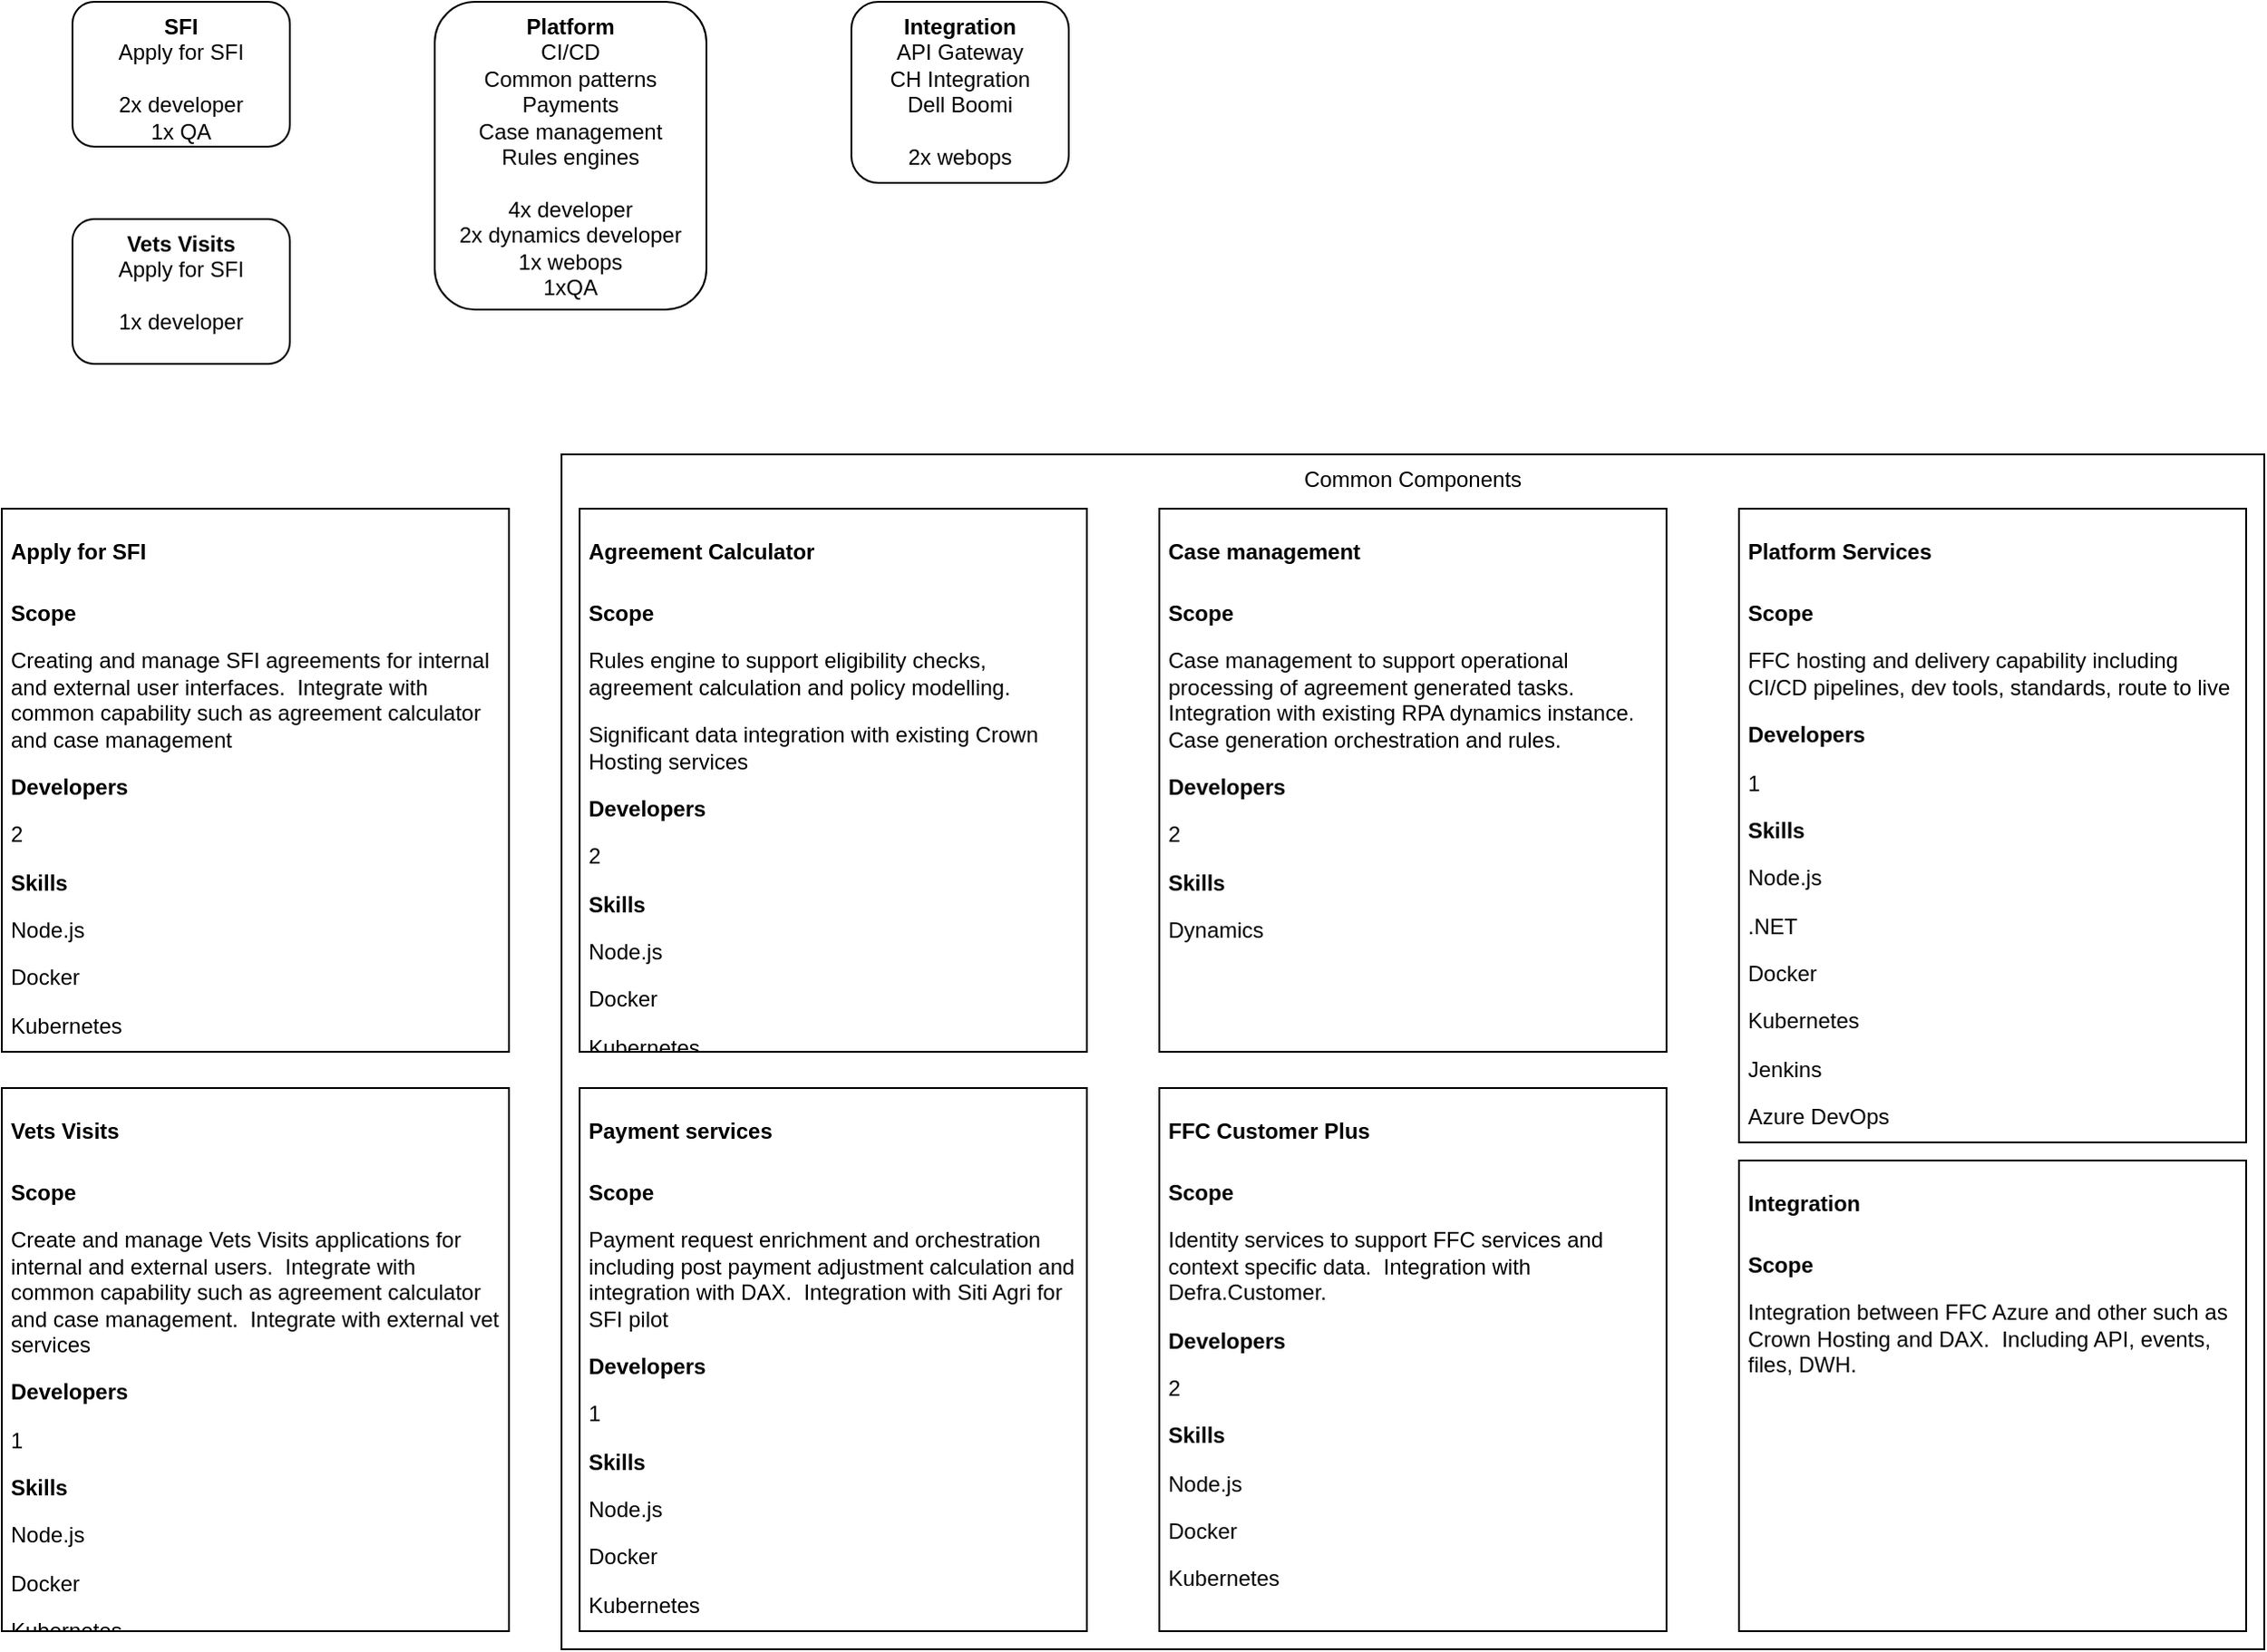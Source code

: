 <mxfile version="15.4.3" type="github">
  <diagram id="nyiL7eAwjt1zNVLjtlwg" name="Page-1">
    <mxGraphModel dx="1422" dy="762" grid="1" gridSize="10" guides="1" tooltips="1" connect="1" arrows="1" fold="1" page="1" pageScale="1" pageWidth="827" pageHeight="1169" math="0" shadow="0">
      <root>
        <mxCell id="0" />
        <mxCell id="1" parent="0" />
        <mxCell id="pby4R0IIR9z8Qsa8YKlG-10" value="Common Components" style="rounded=0;whiteSpace=wrap;html=1;fontSize=12;strokeColor=default;verticalAlign=top;" vertex="1" parent="1">
          <mxGeometry x="350" y="410" width="940" height="660" as="geometry" />
        </mxCell>
        <mxCell id="cNJyM7TGQfyF_yB1Wfk2-1" value="&lt;b&gt;SFI&lt;/b&gt;&lt;br&gt;Apply for SFI&lt;br&gt;&lt;br&gt;2x developer&lt;br&gt;1x QA" style="rounded=1;whiteSpace=wrap;html=1;verticalAlign=top;" parent="1" vertex="1">
          <mxGeometry x="80" y="160" width="120" height="80" as="geometry" />
        </mxCell>
        <mxCell id="cNJyM7TGQfyF_yB1Wfk2-2" value="&lt;b&gt;Platform&lt;/b&gt;&lt;br&gt;CI/CD&lt;br&gt;Common patterns&lt;br&gt;Payments&lt;br&gt;Case management&lt;br&gt;Rules engines&lt;br&gt;&lt;br&gt;4x developer&lt;br&gt;2x dynamics developer&lt;br&gt;1x webops&lt;br&gt;1xQA" style="rounded=1;whiteSpace=wrap;html=1;verticalAlign=top;" parent="1" vertex="1">
          <mxGeometry x="280" y="160" width="150" height="170" as="geometry" />
        </mxCell>
        <mxCell id="cNJyM7TGQfyF_yB1Wfk2-3" value="&lt;b&gt;Integration&lt;/b&gt;&lt;br&gt;API Gateway&lt;br&gt;CH Integration&lt;br&gt;Dell Boomi&lt;br&gt;&lt;br&gt;2x webops" style="rounded=1;whiteSpace=wrap;html=1;verticalAlign=top;" parent="1" vertex="1">
          <mxGeometry x="510" y="160" width="120" height="100" as="geometry" />
        </mxCell>
        <mxCell id="cNJyM7TGQfyF_yB1Wfk2-4" value="&lt;b&gt;Vets Visits&lt;/b&gt;&lt;br&gt;Apply for SFI&lt;br&gt;&lt;br&gt;1x developer" style="rounded=1;whiteSpace=wrap;html=1;verticalAlign=top;" parent="1" vertex="1">
          <mxGeometry x="80" y="280" width="120" height="80" as="geometry" />
        </mxCell>
        <mxCell id="pby4R0IIR9z8Qsa8YKlG-2" value="&lt;h1&gt;&lt;font style=&quot;font-size: 12px&quot;&gt;Apply for SFI&lt;/font&gt;&lt;/h1&gt;&lt;p&gt;&lt;b&gt;Scope&lt;/b&gt;&lt;/p&gt;&lt;p&gt;Creating and manage SFI agreements for internal and external user interfaces.&amp;nbsp; Integrate with common capability such as agreement calculator and case management&lt;/p&gt;&lt;p&gt;&lt;b&gt;Developers&lt;/b&gt;&lt;/p&gt;&lt;p&gt;2&lt;/p&gt;&lt;p&gt;&lt;b&gt;Skills&lt;/b&gt;&lt;/p&gt;&lt;p&gt;Node.js&lt;/p&gt;&lt;p&gt;Docker&lt;/p&gt;&lt;p&gt;Kubernetes&lt;/p&gt;" style="text;html=1;strokeColor=default;fillColor=none;spacing=5;spacingTop=-20;whiteSpace=wrap;overflow=hidden;rounded=0;" vertex="1" parent="1">
          <mxGeometry x="41" y="440" width="280" height="300" as="geometry" />
        </mxCell>
        <mxCell id="pby4R0IIR9z8Qsa8YKlG-3" value="&lt;h1&gt;&lt;font style=&quot;font-size: 12px&quot;&gt;Agreement Calculator&lt;/font&gt;&lt;/h1&gt;&lt;p&gt;&lt;b&gt;Scope&lt;/b&gt;&lt;/p&gt;&lt;p&gt;Rules engine to support eligibility checks, agreement calculation and policy modelling.&lt;/p&gt;&lt;p&gt;Significant data integration with existing Crown Hosting services&lt;/p&gt;&lt;p&gt;&lt;b&gt;Developers&lt;/b&gt;&lt;/p&gt;&lt;p&gt;2&lt;/p&gt;&lt;p&gt;&lt;b&gt;Skills&lt;/b&gt;&lt;/p&gt;&lt;p&gt;Node.js&lt;/p&gt;&lt;p&gt;Docker&lt;/p&gt;&lt;p&gt;Kubernetes&lt;/p&gt;" style="text;html=1;strokeColor=default;fillColor=none;spacing=5;spacingTop=-20;whiteSpace=wrap;overflow=hidden;rounded=0;" vertex="1" parent="1">
          <mxGeometry x="360" y="440" width="280" height="300" as="geometry" />
        </mxCell>
        <mxCell id="pby4R0IIR9z8Qsa8YKlG-4" value="&lt;h1&gt;&lt;font style=&quot;font-size: 12px&quot;&gt;Vets Visits&lt;/font&gt;&lt;/h1&gt;&lt;p&gt;&lt;b&gt;Scope&lt;/b&gt;&lt;/p&gt;&lt;p&gt;Create and manage Vets Visits applications for internal and external users.&amp;nbsp; Integrate with common capability such as agreement calculator and case management.&amp;nbsp; Integrate with external vet services&lt;/p&gt;&lt;p&gt;&lt;b&gt;Developers&lt;/b&gt;&lt;/p&gt;&lt;p&gt;1&lt;/p&gt;&lt;p&gt;&lt;b&gt;Skills&lt;/b&gt;&lt;/p&gt;&lt;p&gt;Node.js&lt;/p&gt;&lt;p&gt;Docker&lt;/p&gt;&lt;p&gt;Kubernetes&lt;/p&gt;" style="text;html=1;strokeColor=default;fillColor=none;spacing=5;spacingTop=-20;whiteSpace=wrap;overflow=hidden;rounded=0;" vertex="1" parent="1">
          <mxGeometry x="41" y="760" width="280" height="300" as="geometry" />
        </mxCell>
        <mxCell id="pby4R0IIR9z8Qsa8YKlG-5" value="&lt;h1&gt;&lt;span style=&quot;font-size: 12px&quot;&gt;Payment services&lt;/span&gt;&lt;/h1&gt;&lt;p&gt;&lt;b&gt;Scope&lt;/b&gt;&lt;/p&gt;&lt;p&gt;Payment request enrichment and orchestration including post payment adjustment calculation and integration with DAX.&amp;nbsp; Integration with Siti Agri for SFI pilot&lt;/p&gt;&lt;p&gt;&lt;b&gt;Developers&lt;/b&gt;&lt;/p&gt;&lt;p&gt;1&lt;/p&gt;&lt;p&gt;&lt;b&gt;Skills&lt;/b&gt;&lt;/p&gt;&lt;p&gt;Node.js&lt;/p&gt;&lt;p&gt;Docker&lt;/p&gt;&lt;p&gt;Kubernetes&lt;/p&gt;" style="text;html=1;strokeColor=default;fillColor=none;spacing=5;spacingTop=-20;whiteSpace=wrap;overflow=hidden;rounded=0;" vertex="1" parent="1">
          <mxGeometry x="360" y="760" width="280" height="300" as="geometry" />
        </mxCell>
        <mxCell id="pby4R0IIR9z8Qsa8YKlG-6" value="&lt;h1&gt;&lt;span style=&quot;font-size: 12px&quot;&gt;Case management&lt;/span&gt;&lt;/h1&gt;&lt;p&gt;&lt;b&gt;Scope&lt;/b&gt;&lt;/p&gt;&lt;p&gt;Case management to support operational processing of agreement generated tasks.&amp;nbsp; Integration with existing RPA dynamics instance.&amp;nbsp; Case generation orchestration and rules.&lt;/p&gt;&lt;p&gt;&lt;b&gt;Developers&lt;/b&gt;&lt;/p&gt;&lt;p&gt;2&lt;/p&gt;&lt;p&gt;&lt;b&gt;Skills&lt;/b&gt;&lt;/p&gt;&lt;p&gt;Dynamics&lt;/p&gt;" style="text;html=1;strokeColor=default;fillColor=none;spacing=5;spacingTop=-20;whiteSpace=wrap;overflow=hidden;rounded=0;" vertex="1" parent="1">
          <mxGeometry x="680" y="440" width="280" height="300" as="geometry" />
        </mxCell>
        <mxCell id="pby4R0IIR9z8Qsa8YKlG-7" value="&lt;h1&gt;&lt;span style=&quot;font-size: 12px&quot;&gt;FFC Customer Plus&lt;/span&gt;&lt;/h1&gt;&lt;p&gt;&lt;b&gt;Scope&lt;/b&gt;&lt;/p&gt;&lt;p&gt;&lt;span&gt;Identity services to support FFC services and context specific data.&amp;nbsp; Integration with Defra.Customer.&lt;/span&gt;&lt;/p&gt;&lt;p&gt;&lt;b&gt;Developers&lt;/b&gt;&lt;br&gt;&lt;/p&gt;&lt;p&gt;2&lt;/p&gt;&lt;p&gt;&lt;b&gt;Skills&lt;/b&gt;&lt;/p&gt;&lt;p&gt;Node.js&lt;/p&gt;&lt;p&gt;Docker&lt;/p&gt;&lt;p&gt;Kubernetes&lt;/p&gt;" style="text;html=1;strokeColor=default;fillColor=none;spacing=5;spacingTop=-20;whiteSpace=wrap;overflow=hidden;rounded=0;" vertex="1" parent="1">
          <mxGeometry x="680" y="760" width="280" height="300" as="geometry" />
        </mxCell>
        <mxCell id="pby4R0IIR9z8Qsa8YKlG-8" value="&lt;h1&gt;&lt;span style=&quot;font-size: 12px&quot;&gt;Platform Services&lt;/span&gt;&lt;/h1&gt;&lt;p&gt;&lt;b&gt;Scope&lt;/b&gt;&lt;/p&gt;&lt;p&gt;FFC hosting and delivery capability including CI/CD pipelines, dev tools, standards, route to live&lt;/p&gt;&lt;p&gt;&lt;b&gt;Developers&lt;/b&gt;&lt;/p&gt;&lt;p&gt;1&lt;/p&gt;&lt;p&gt;&lt;b&gt;Skills&lt;/b&gt;&lt;/p&gt;&lt;p&gt;Node.js&lt;/p&gt;&lt;p&gt;.NET&lt;/p&gt;&lt;p&gt;Docker&lt;/p&gt;&lt;p&gt;Kubernetes&lt;/p&gt;&lt;p&gt;Jenkins&lt;/p&gt;&lt;p&gt;Azure DevOps&lt;/p&gt;" style="text;html=1;strokeColor=default;fillColor=none;spacing=5;spacingTop=-20;whiteSpace=wrap;overflow=hidden;rounded=0;" vertex="1" parent="1">
          <mxGeometry x="1000" y="440" width="280" height="350" as="geometry" />
        </mxCell>
        <mxCell id="pby4R0IIR9z8Qsa8YKlG-9" value="&lt;h1&gt;&lt;span style=&quot;font-size: 12px&quot;&gt;Integration&lt;/span&gt;&lt;/h1&gt;&lt;p&gt;&lt;b&gt;Scope&lt;/b&gt;&lt;/p&gt;&lt;p&gt;Integration between FFC Azure and other such as Crown Hosting and DAX.&amp;nbsp; Including API, events, files, DWH.&amp;nbsp;&lt;/p&gt;&lt;p&gt;&lt;b&gt;&lt;br&gt;&lt;/b&gt;&lt;/p&gt;" style="text;html=1;strokeColor=default;fillColor=none;spacing=5;spacingTop=-20;whiteSpace=wrap;overflow=hidden;rounded=0;" vertex="1" parent="1">
          <mxGeometry x="1000" y="800" width="280" height="260" as="geometry" />
        </mxCell>
      </root>
    </mxGraphModel>
  </diagram>
</mxfile>
